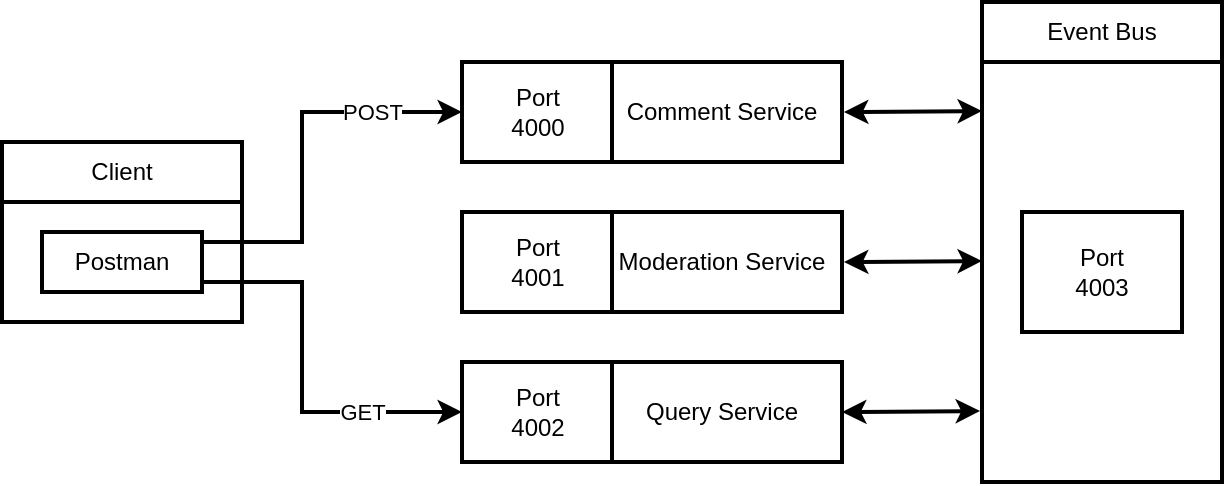 <mxfile version="13.7.9" type="device"><diagram id="kkfX3EOF3lbObh3xoG2Z" name="Page-1"><mxGraphModel dx="852" dy="494" grid="1" gridSize="10" guides="1" tooltips="1" connect="1" arrows="1" fold="1" page="1" pageScale="1" pageWidth="850" pageHeight="1100" math="0" shadow="0"><root><mxCell id="0"/><mxCell id="1" parent="0"/><mxCell id="NFVikN1ObMJC-g65mp_2-14" value="" style="rounded=0;whiteSpace=wrap;html=1;strokeWidth=2;" parent="1" vertex="1"><mxGeometry x="80" y="235" width="120" height="30" as="geometry"/></mxCell><mxCell id="NFVikN1ObMJC-g65mp_2-15" value="Client" style="text;html=1;strokeColor=none;fillColor=none;align=center;verticalAlign=middle;whiteSpace=wrap;rounded=0;" parent="1" vertex="1"><mxGeometry x="120" y="240" width="40" height="20" as="geometry"/></mxCell><mxCell id="NFVikN1ObMJC-g65mp_2-16" value="" style="rounded=0;whiteSpace=wrap;html=1;strokeWidth=2;" parent="1" vertex="1"><mxGeometry x="80" y="265" width="120" height="60" as="geometry"/></mxCell><mxCell id="NFVikN1ObMJC-g65mp_2-17" value="" style="rounded=0;whiteSpace=wrap;html=1;strokeWidth=2;" parent="1" vertex="1"><mxGeometry x="100" y="280" width="80" height="30" as="geometry"/></mxCell><mxCell id="NFVikN1ObMJC-g65mp_2-20" value="" style="rounded=0;whiteSpace=wrap;html=1;strokeWidth=2;" parent="1" vertex="1"><mxGeometry x="310" y="195" width="190" height="50" as="geometry"/></mxCell><mxCell id="NFVikN1ObMJC-g65mp_2-21" value="Comment Service" style="text;html=1;strokeColor=none;fillColor=none;align=center;verticalAlign=middle;whiteSpace=wrap;rounded=0;" parent="1" vertex="1"><mxGeometry x="390" y="210" width="100" height="20" as="geometry"/></mxCell><mxCell id="NFVikN1ObMJC-g65mp_2-23" value="" style="rounded=0;whiteSpace=wrap;html=1;strokeWidth=2;" parent="1" vertex="1"><mxGeometry x="380" y="270" width="120" height="50" as="geometry"/></mxCell><mxCell id="NFVikN1ObMJC-g65mp_2-24" value="Moderation Service" style="text;html=1;strokeColor=none;fillColor=none;align=center;verticalAlign=middle;whiteSpace=wrap;rounded=0;" parent="1" vertex="1"><mxGeometry x="385" y="285" width="110" height="20" as="geometry"/></mxCell><mxCell id="NFVikN1ObMJC-g65mp_2-25" value="" style="rounded=0;whiteSpace=wrap;html=1;strokeWidth=2;" parent="1" vertex="1"><mxGeometry x="310" y="345" width="190" height="50" as="geometry"/></mxCell><mxCell id="NFVikN1ObMJC-g65mp_2-26" value="Query Service" style="text;html=1;strokeColor=none;fillColor=none;align=center;verticalAlign=middle;whiteSpace=wrap;rounded=0;" parent="1" vertex="1"><mxGeometry x="385" y="360" width="110" height="20" as="geometry"/></mxCell><mxCell id="NFVikN1ObMJC-g65mp_2-31" style="edgeStyle=orthogonalEdgeStyle;rounded=0;orthogonalLoop=1;jettySize=auto;html=1;exitX=1;exitY=0;exitDx=0;exitDy=0;entryX=0;entryY=0.5;entryDx=0;entryDy=0;strokeWidth=2;" parent="1" source="NFVikN1ObMJC-g65mp_2-29" target="NFVikN1ObMJC-g65mp_2-20" edge="1"><mxGeometry relative="1" as="geometry"><Array as="points"><mxPoint x="230" y="285"/><mxPoint x="230" y="220"/></Array></mxGeometry></mxCell><mxCell id="NFVikN1ObMJC-g65mp_2-35" value="POST" style="edgeLabel;html=1;align=center;verticalAlign=middle;resizable=0;points=[];" parent="NFVikN1ObMJC-g65mp_2-31" vertex="1" connectable="0"><mxGeometry x="0.409" y="1" relative="1" as="geometry"><mxPoint x="12" y="1" as="offset"/></mxGeometry></mxCell><mxCell id="NFVikN1ObMJC-g65mp_2-36" style="edgeStyle=orthogonalEdgeStyle;rounded=0;orthogonalLoop=1;jettySize=auto;html=1;exitX=1;exitY=1;exitDx=0;exitDy=0;entryX=0;entryY=0.5;entryDx=0;entryDy=0;strokeWidth=2;" parent="1" source="NFVikN1ObMJC-g65mp_2-29" target="NFVikN1ObMJC-g65mp_2-25" edge="1"><mxGeometry relative="1" as="geometry"><Array as="points"><mxPoint x="230" y="305"/><mxPoint x="230" y="370"/></Array></mxGeometry></mxCell><mxCell id="NFVikN1ObMJC-g65mp_2-37" value="GET" style="edgeLabel;html=1;align=center;verticalAlign=middle;resizable=0;points=[];" parent="NFVikN1ObMJC-g65mp_2-36" vertex="1" connectable="0"><mxGeometry x="0.426" relative="1" as="geometry"><mxPoint x="6" as="offset"/></mxGeometry></mxCell><mxCell id="NFVikN1ObMJC-g65mp_2-29" value="Postman" style="text;html=1;strokeColor=none;fillColor=none;align=center;verticalAlign=middle;whiteSpace=wrap;rounded=0;" parent="1" vertex="1"><mxGeometry x="100" y="285" width="80" height="20" as="geometry"/></mxCell><mxCell id="NFVikN1ObMJC-g65mp_2-39" value="" style="rounded=0;whiteSpace=wrap;html=1;strokeWidth=2;" parent="1" vertex="1"><mxGeometry x="570" y="195" width="120" height="210" as="geometry"/></mxCell><mxCell id="NFVikN1ObMJC-g65mp_2-40" value="" style="rounded=0;whiteSpace=wrap;html=1;strokeWidth=2;" parent="1" vertex="1"><mxGeometry x="570" y="165" width="120" height="30" as="geometry"/></mxCell><mxCell id="NFVikN1ObMJC-g65mp_2-41" value="Event Bus" style="text;html=1;strokeColor=none;fillColor=none;align=center;verticalAlign=middle;whiteSpace=wrap;rounded=0;" parent="1" vertex="1"><mxGeometry x="600" y="170" width="60" height="20" as="geometry"/></mxCell><mxCell id="NFVikN1ObMJC-g65mp_2-44" value="" style="endArrow=classic;startArrow=classic;html=1;strokeWidth=2;exitX=1;exitY=0.25;exitDx=0;exitDy=0;entryX=-0.008;entryY=0.057;entryDx=0;entryDy=0;entryPerimeter=0;" parent="1" edge="1"><mxGeometry width="50" height="50" relative="1" as="geometry"><mxPoint x="500.96" y="295.03" as="sourcePoint"/><mxPoint x="570" y="294.5" as="targetPoint"/></mxGeometry></mxCell><mxCell id="NFVikN1ObMJC-g65mp_2-45" value="" style="endArrow=classic;startArrow=classic;html=1;strokeWidth=2;exitX=1;exitY=0.25;exitDx=0;exitDy=0;entryX=-0.008;entryY=0.057;entryDx=0;entryDy=0;entryPerimeter=0;" parent="1" edge="1"><mxGeometry width="50" height="50" relative="1" as="geometry"><mxPoint x="500" y="370.03" as="sourcePoint"/><mxPoint x="569.04" y="369.5" as="targetPoint"/></mxGeometry></mxCell><mxCell id="NFVikN1ObMJC-g65mp_2-46" value="" style="endArrow=classic;startArrow=classic;html=1;strokeWidth=2;exitX=1;exitY=0.25;exitDx=0;exitDy=0;entryX=-0.008;entryY=0.057;entryDx=0;entryDy=0;entryPerimeter=0;" parent="1" edge="1"><mxGeometry width="50" height="50" relative="1" as="geometry"><mxPoint x="500.96" y="220.03" as="sourcePoint"/><mxPoint x="570" y="219.5" as="targetPoint"/></mxGeometry></mxCell><mxCell id="jB0RGWMRVsexr_tlmY89-1" value="" style="rounded=0;whiteSpace=wrap;html=1;strokeWidth=2;" vertex="1" parent="1"><mxGeometry x="310" y="195" width="75" height="50" as="geometry"/></mxCell><mxCell id="jB0RGWMRVsexr_tlmY89-2" value="" style="rounded=0;whiteSpace=wrap;html=1;strokeWidth=2;" vertex="1" parent="1"><mxGeometry x="310" y="345" width="75" height="50" as="geometry"/></mxCell><mxCell id="jB0RGWMRVsexr_tlmY89-3" value="Port 4000" style="text;html=1;strokeColor=none;fillColor=none;align=center;verticalAlign=middle;whiteSpace=wrap;rounded=0;" vertex="1" parent="1"><mxGeometry x="328" y="210" width="40" height="20" as="geometry"/></mxCell><mxCell id="jB0RGWMRVsexr_tlmY89-4" value="Port 4002" style="text;html=1;strokeColor=none;fillColor=none;align=center;verticalAlign=middle;whiteSpace=wrap;rounded=0;" vertex="1" parent="1"><mxGeometry x="328" y="360" width="40" height="20" as="geometry"/></mxCell><mxCell id="jB0RGWMRVsexr_tlmY89-5" value="" style="rounded=0;whiteSpace=wrap;html=1;strokeWidth=2;" vertex="1" parent="1"><mxGeometry x="590" y="270" width="80" height="60" as="geometry"/></mxCell><mxCell id="jB0RGWMRVsexr_tlmY89-6" value="Port 4003" style="text;html=1;strokeColor=none;fillColor=none;align=center;verticalAlign=middle;whiteSpace=wrap;rounded=0;" vertex="1" parent="1"><mxGeometry x="610" y="290" width="40" height="20" as="geometry"/></mxCell><mxCell id="jB0RGWMRVsexr_tlmY89-7" value="" style="rounded=0;whiteSpace=wrap;html=1;strokeWidth=2;" vertex="1" parent="1"><mxGeometry x="310" y="270" width="75" height="50" as="geometry"/></mxCell><mxCell id="jB0RGWMRVsexr_tlmY89-8" value="Port 4001" style="text;html=1;strokeColor=none;fillColor=none;align=center;verticalAlign=middle;whiteSpace=wrap;rounded=0;" vertex="1" parent="1"><mxGeometry x="328" y="285" width="40" height="20" as="geometry"/></mxCell></root></mxGraphModel></diagram></mxfile>